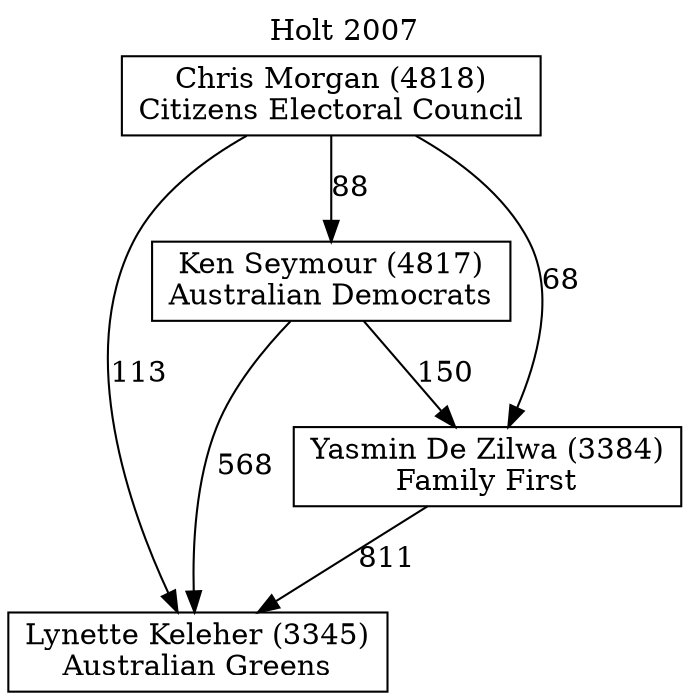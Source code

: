 // House preference flow
digraph "Lynette Keleher (3345)_Holt_2007" {
	graph [label="Holt 2007" labelloc=t mclimit=10]
	node [shape=box]
	"Chris Morgan (4818)" [label="Chris Morgan (4818)
Citizens Electoral Council"]
	"Ken Seymour (4817)" [label="Ken Seymour (4817)
Australian Democrats"]
	"Lynette Keleher (3345)" [label="Lynette Keleher (3345)
Australian Greens"]
	"Yasmin De Zilwa (3384)" [label="Yasmin De Zilwa (3384)
Family First"]
	"Chris Morgan (4818)" -> "Ken Seymour (4817)" [label=88]
	"Chris Morgan (4818)" -> "Lynette Keleher (3345)" [label=113]
	"Chris Morgan (4818)" -> "Yasmin De Zilwa (3384)" [label=68]
	"Ken Seymour (4817)" -> "Lynette Keleher (3345)" [label=568]
	"Ken Seymour (4817)" -> "Yasmin De Zilwa (3384)" [label=150]
	"Yasmin De Zilwa (3384)" -> "Lynette Keleher (3345)" [label=811]
}
